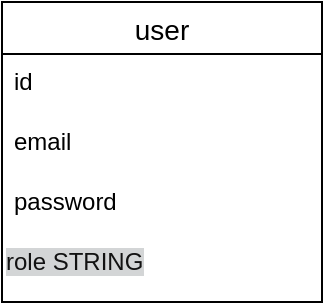 <mxfile version="26.2.7">
  <diagram name="Страница — 1" id="LvCAQa5u9SvqE0_HBN3N">
    <mxGraphModel dx="1188" dy="802" grid="1" gridSize="10" guides="1" tooltips="1" connect="1" arrows="1" fold="1" page="1" pageScale="1" pageWidth="827" pageHeight="1169" math="0" shadow="0">
      <root>
        <mxCell id="0" />
        <mxCell id="1" parent="0" />
        <mxCell id="MEwMp45cutwXrN4ecXor-1" value="user" style="swimlane;fontStyle=0;childLayout=stackLayout;horizontal=1;startSize=26;horizontalStack=0;resizeParent=1;resizeParentMax=0;resizeLast=0;collapsible=1;marginBottom=0;align=center;fontSize=14;" vertex="1" parent="1">
          <mxGeometry x="330" y="360" width="160" height="150" as="geometry" />
        </mxCell>
        <mxCell id="MEwMp45cutwXrN4ecXor-2" value="id" style="text;strokeColor=none;fillColor=none;spacingLeft=4;spacingRight=4;overflow=hidden;rotatable=0;points=[[0,0.5],[1,0.5]];portConstraint=eastwest;fontSize=12;whiteSpace=wrap;html=1;" vertex="1" parent="MEwMp45cutwXrN4ecXor-1">
          <mxGeometry y="26" width="160" height="30" as="geometry" />
        </mxCell>
        <mxCell id="MEwMp45cutwXrN4ecXor-3" value="email" style="text;strokeColor=none;fillColor=none;spacingLeft=4;spacingRight=4;overflow=hidden;rotatable=0;points=[[0,0.5],[1,0.5]];portConstraint=eastwest;fontSize=12;whiteSpace=wrap;html=1;" vertex="1" parent="MEwMp45cutwXrN4ecXor-1">
          <mxGeometry y="56" width="160" height="30" as="geometry" />
        </mxCell>
        <mxCell id="MEwMp45cutwXrN4ecXor-4" value="password" style="text;strokeColor=none;fillColor=none;spacingLeft=4;spacingRight=4;overflow=hidden;rotatable=0;points=[[0,0.5],[1,0.5]];portConstraint=eastwest;fontSize=12;whiteSpace=wrap;html=1;" vertex="1" parent="MEwMp45cutwXrN4ecXor-1">
          <mxGeometry y="86" width="160" height="30" as="geometry" />
        </mxCell>
        <mxCell id="MEwMp45cutwXrN4ecXor-5" value="&lt;font color=&quot;#121212&quot;&gt;&lt;span style=&quot;caret-color: rgb(18, 18, 18); background-color: rgb(211, 213, 214);&quot;&gt;role STRING&lt;/span&gt;&lt;/font&gt;" style="text;whiteSpace=wrap;html=1;" vertex="1" parent="MEwMp45cutwXrN4ecXor-1">
          <mxGeometry y="116" width="160" height="34" as="geometry" />
        </mxCell>
      </root>
    </mxGraphModel>
  </diagram>
</mxfile>
